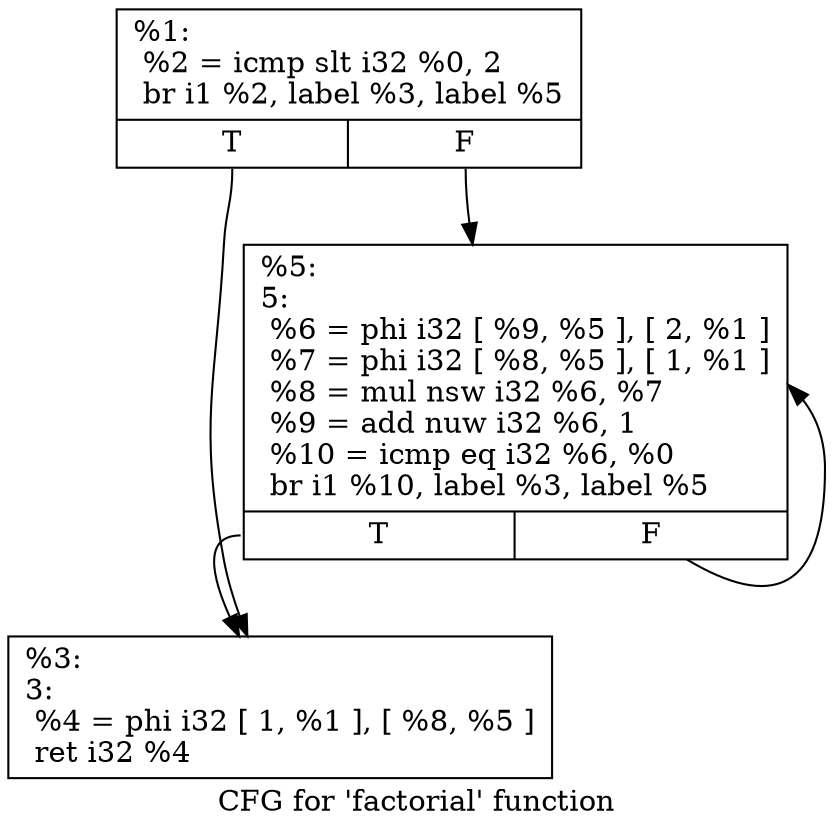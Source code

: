 digraph "CFG for 'factorial' function" {
	label="CFG for 'factorial' function";

	Node0x14f4eb0 [shape=record,label="{%1:\l  %2 = icmp slt i32 %0, 2\l  br i1 %2, label %3, label %5\l|{<s0>T|<s1>F}}"];
	Node0x14f4eb0:s0 -> Node0x14f4fa0;
	Node0x14f4eb0:s1 -> Node0x14f4ff0;
	Node0x14f4fa0 [shape=record,label="{%3:\l3:                                                \l  %4 = phi i32 [ 1, %1 ], [ %8, %5 ]\l  ret i32 %4\l}"];
	Node0x14f4ff0 [shape=record,label="{%5:\l5:                                                \l  %6 = phi i32 [ %9, %5 ], [ 2, %1 ]\l  %7 = phi i32 [ %8, %5 ], [ 1, %1 ]\l  %8 = mul nsw i32 %6, %7\l  %9 = add nuw i32 %6, 1\l  %10 = icmp eq i32 %6, %0\l  br i1 %10, label %3, label %5\l|{<s0>T|<s1>F}}"];
	Node0x14f4ff0:s0 -> Node0x14f4fa0;
	Node0x14f4ff0:s1 -> Node0x14f4ff0;
}
